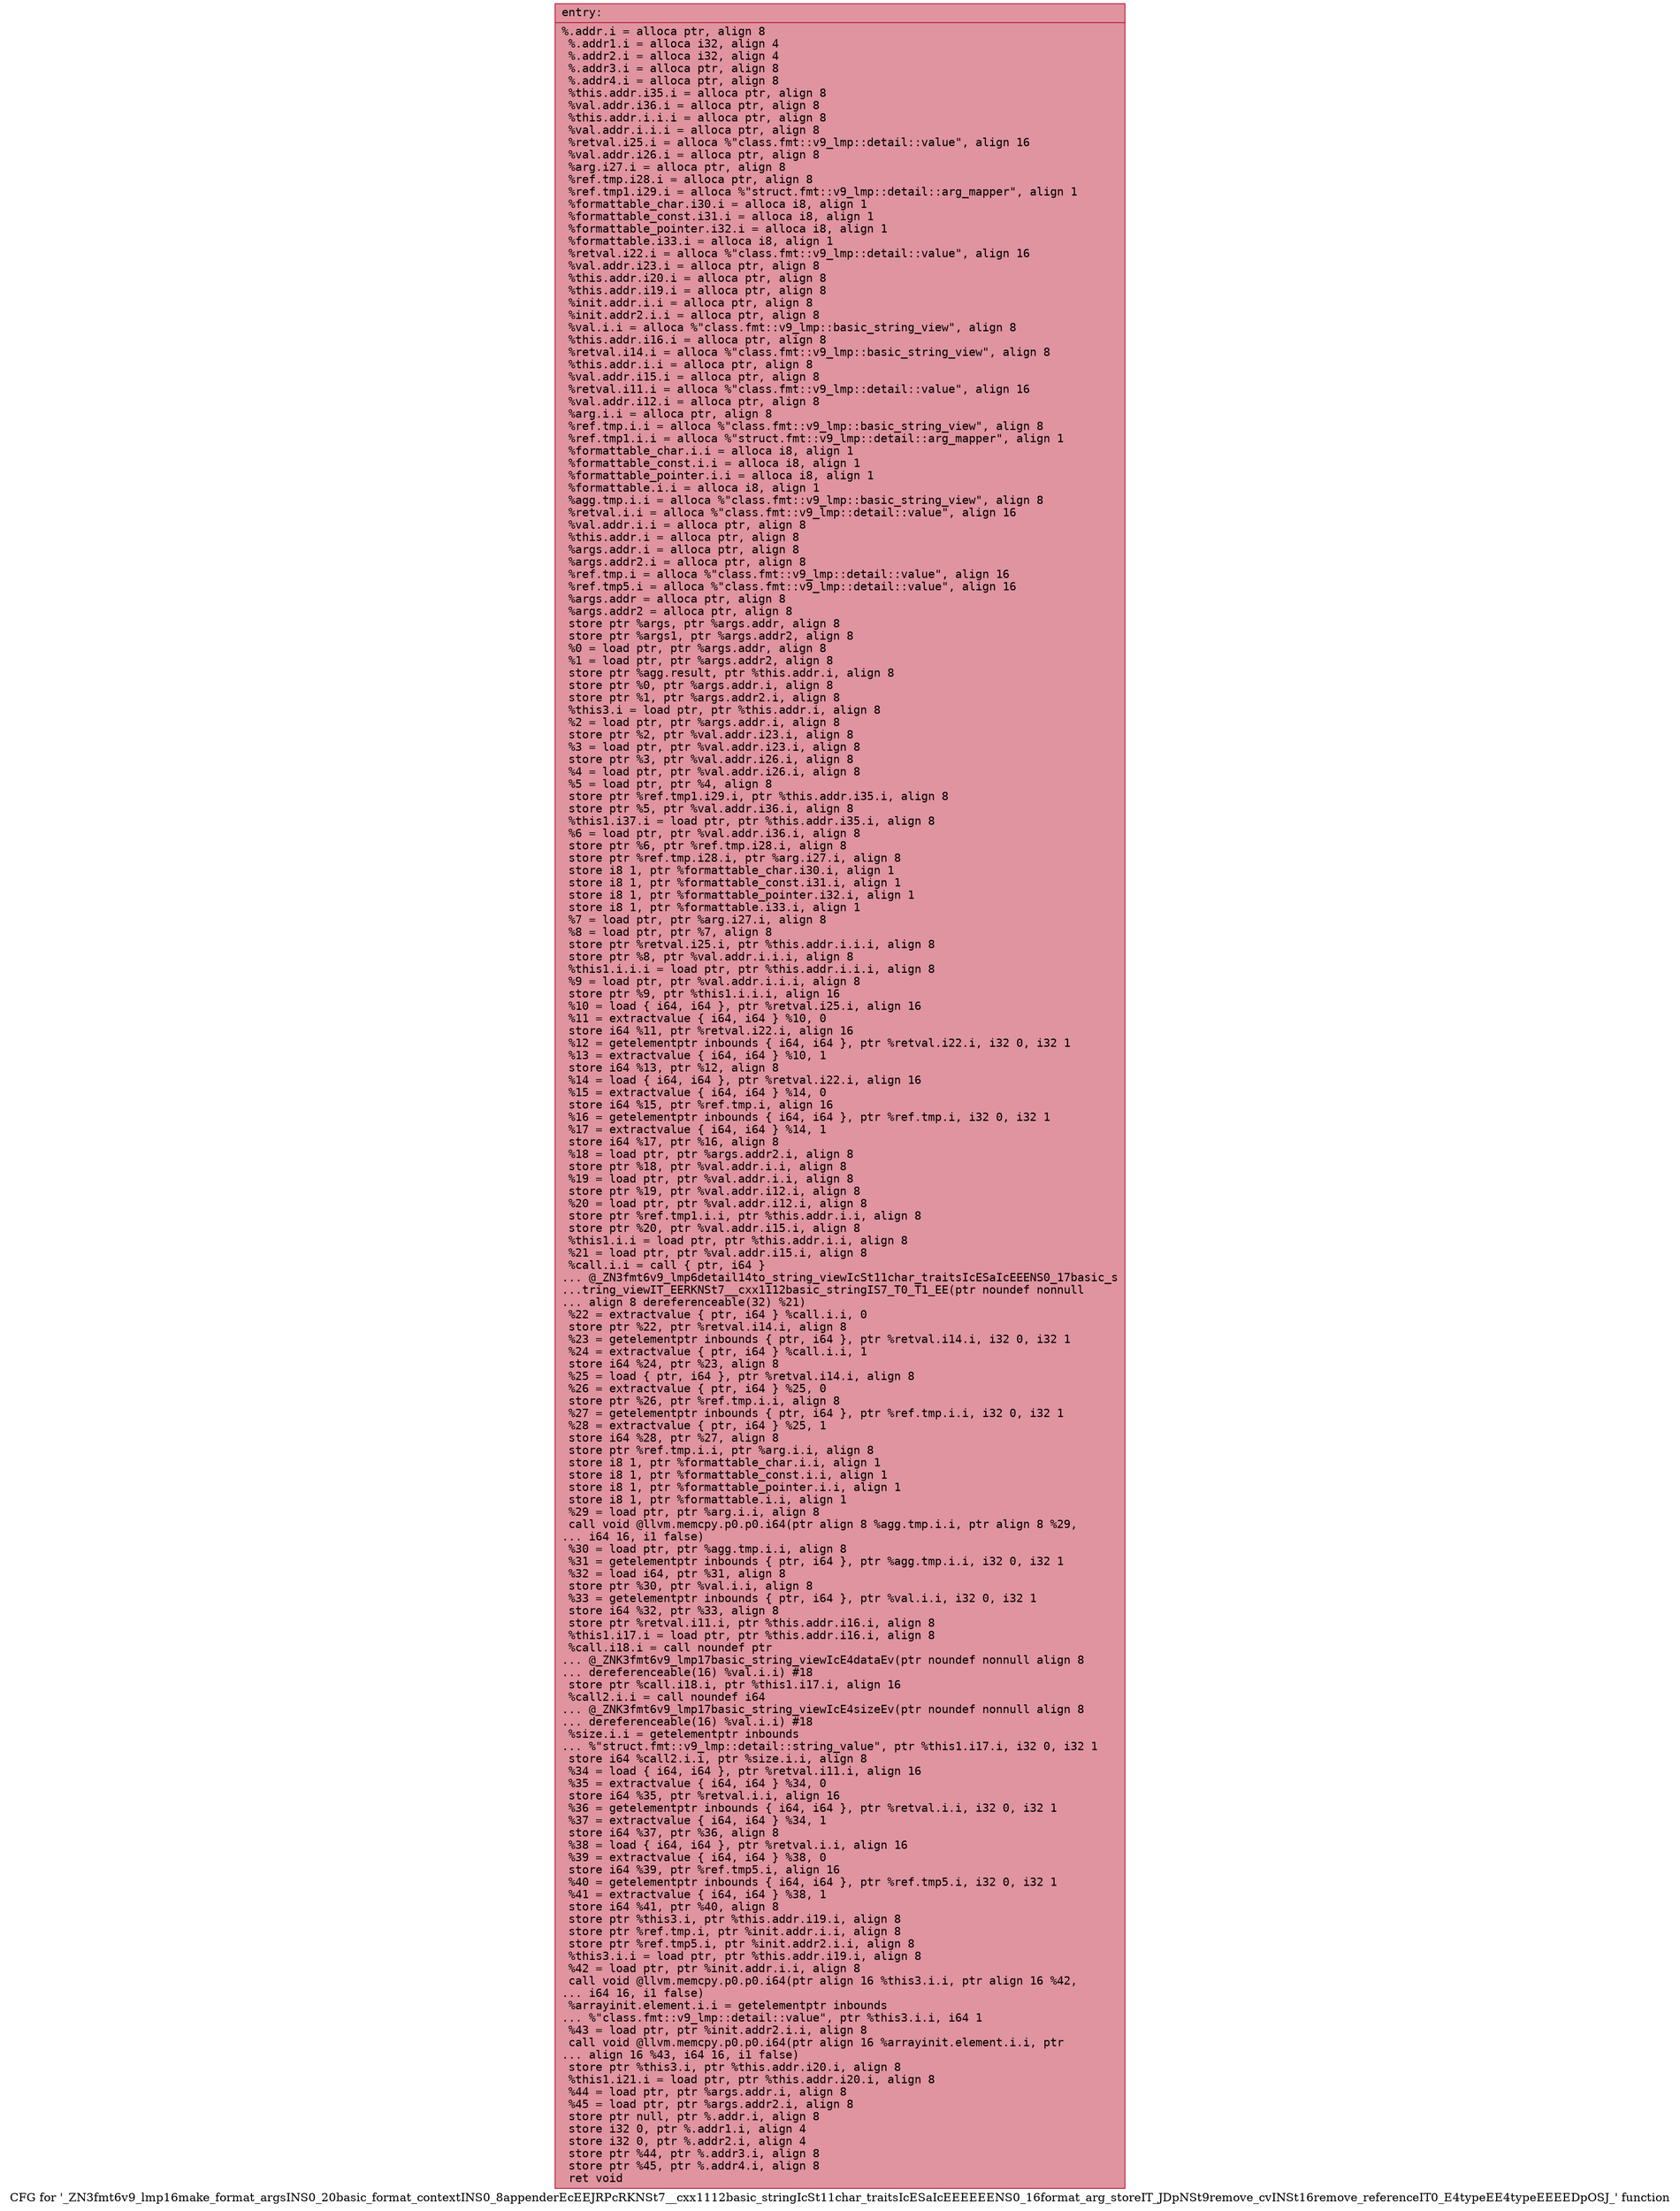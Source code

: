 digraph "CFG for '_ZN3fmt6v9_lmp16make_format_argsINS0_20basic_format_contextINS0_8appenderEcEEJRPcRKNSt7__cxx1112basic_stringIcSt11char_traitsIcESaIcEEEEEENS0_16format_arg_storeIT_JDpNSt9remove_cvINSt16remove_referenceIT0_E4typeEE4typeEEEEDpOSJ_' function" {
	label="CFG for '_ZN3fmt6v9_lmp16make_format_argsINS0_20basic_format_contextINS0_8appenderEcEEJRPcRKNSt7__cxx1112basic_stringIcSt11char_traitsIcESaIcEEEEEENS0_16format_arg_storeIT_JDpNSt9remove_cvINSt16remove_referenceIT0_E4typeEE4typeEEEEDpOSJ_' function";

	Node0x55841684f1d0 [shape=record,color="#b70d28ff", style=filled, fillcolor="#b70d2870" fontname="Courier",label="{entry:\l|  %.addr.i = alloca ptr, align 8\l  %.addr1.i = alloca i32, align 4\l  %.addr2.i = alloca i32, align 4\l  %.addr3.i = alloca ptr, align 8\l  %.addr4.i = alloca ptr, align 8\l  %this.addr.i35.i = alloca ptr, align 8\l  %val.addr.i36.i = alloca ptr, align 8\l  %this.addr.i.i.i = alloca ptr, align 8\l  %val.addr.i.i.i = alloca ptr, align 8\l  %retval.i25.i = alloca %\"class.fmt::v9_lmp::detail::value\", align 16\l  %val.addr.i26.i = alloca ptr, align 8\l  %arg.i27.i = alloca ptr, align 8\l  %ref.tmp.i28.i = alloca ptr, align 8\l  %ref.tmp1.i29.i = alloca %\"struct.fmt::v9_lmp::detail::arg_mapper\", align 1\l  %formattable_char.i30.i = alloca i8, align 1\l  %formattable_const.i31.i = alloca i8, align 1\l  %formattable_pointer.i32.i = alloca i8, align 1\l  %formattable.i33.i = alloca i8, align 1\l  %retval.i22.i = alloca %\"class.fmt::v9_lmp::detail::value\", align 16\l  %val.addr.i23.i = alloca ptr, align 8\l  %this.addr.i20.i = alloca ptr, align 8\l  %this.addr.i19.i = alloca ptr, align 8\l  %init.addr.i.i = alloca ptr, align 8\l  %init.addr2.i.i = alloca ptr, align 8\l  %val.i.i = alloca %\"class.fmt::v9_lmp::basic_string_view\", align 8\l  %this.addr.i16.i = alloca ptr, align 8\l  %retval.i14.i = alloca %\"class.fmt::v9_lmp::basic_string_view\", align 8\l  %this.addr.i.i = alloca ptr, align 8\l  %val.addr.i15.i = alloca ptr, align 8\l  %retval.i11.i = alloca %\"class.fmt::v9_lmp::detail::value\", align 16\l  %val.addr.i12.i = alloca ptr, align 8\l  %arg.i.i = alloca ptr, align 8\l  %ref.tmp.i.i = alloca %\"class.fmt::v9_lmp::basic_string_view\", align 8\l  %ref.tmp1.i.i = alloca %\"struct.fmt::v9_lmp::detail::arg_mapper\", align 1\l  %formattable_char.i.i = alloca i8, align 1\l  %formattable_const.i.i = alloca i8, align 1\l  %formattable_pointer.i.i = alloca i8, align 1\l  %formattable.i.i = alloca i8, align 1\l  %agg.tmp.i.i = alloca %\"class.fmt::v9_lmp::basic_string_view\", align 8\l  %retval.i.i = alloca %\"class.fmt::v9_lmp::detail::value\", align 16\l  %val.addr.i.i = alloca ptr, align 8\l  %this.addr.i = alloca ptr, align 8\l  %args.addr.i = alloca ptr, align 8\l  %args.addr2.i = alloca ptr, align 8\l  %ref.tmp.i = alloca %\"class.fmt::v9_lmp::detail::value\", align 16\l  %ref.tmp5.i = alloca %\"class.fmt::v9_lmp::detail::value\", align 16\l  %args.addr = alloca ptr, align 8\l  %args.addr2 = alloca ptr, align 8\l  store ptr %args, ptr %args.addr, align 8\l  store ptr %args1, ptr %args.addr2, align 8\l  %0 = load ptr, ptr %args.addr, align 8\l  %1 = load ptr, ptr %args.addr2, align 8\l  store ptr %agg.result, ptr %this.addr.i, align 8\l  store ptr %0, ptr %args.addr.i, align 8\l  store ptr %1, ptr %args.addr2.i, align 8\l  %this3.i = load ptr, ptr %this.addr.i, align 8\l  %2 = load ptr, ptr %args.addr.i, align 8\l  store ptr %2, ptr %val.addr.i23.i, align 8\l  %3 = load ptr, ptr %val.addr.i23.i, align 8\l  store ptr %3, ptr %val.addr.i26.i, align 8\l  %4 = load ptr, ptr %val.addr.i26.i, align 8\l  %5 = load ptr, ptr %4, align 8\l  store ptr %ref.tmp1.i29.i, ptr %this.addr.i35.i, align 8\l  store ptr %5, ptr %val.addr.i36.i, align 8\l  %this1.i37.i = load ptr, ptr %this.addr.i35.i, align 8\l  %6 = load ptr, ptr %val.addr.i36.i, align 8\l  store ptr %6, ptr %ref.tmp.i28.i, align 8\l  store ptr %ref.tmp.i28.i, ptr %arg.i27.i, align 8\l  store i8 1, ptr %formattable_char.i30.i, align 1\l  store i8 1, ptr %formattable_const.i31.i, align 1\l  store i8 1, ptr %formattable_pointer.i32.i, align 1\l  store i8 1, ptr %formattable.i33.i, align 1\l  %7 = load ptr, ptr %arg.i27.i, align 8\l  %8 = load ptr, ptr %7, align 8\l  store ptr %retval.i25.i, ptr %this.addr.i.i.i, align 8\l  store ptr %8, ptr %val.addr.i.i.i, align 8\l  %this1.i.i.i = load ptr, ptr %this.addr.i.i.i, align 8\l  %9 = load ptr, ptr %val.addr.i.i.i, align 8\l  store ptr %9, ptr %this1.i.i.i, align 16\l  %10 = load \{ i64, i64 \}, ptr %retval.i25.i, align 16\l  %11 = extractvalue \{ i64, i64 \} %10, 0\l  store i64 %11, ptr %retval.i22.i, align 16\l  %12 = getelementptr inbounds \{ i64, i64 \}, ptr %retval.i22.i, i32 0, i32 1\l  %13 = extractvalue \{ i64, i64 \} %10, 1\l  store i64 %13, ptr %12, align 8\l  %14 = load \{ i64, i64 \}, ptr %retval.i22.i, align 16\l  %15 = extractvalue \{ i64, i64 \} %14, 0\l  store i64 %15, ptr %ref.tmp.i, align 16\l  %16 = getelementptr inbounds \{ i64, i64 \}, ptr %ref.tmp.i, i32 0, i32 1\l  %17 = extractvalue \{ i64, i64 \} %14, 1\l  store i64 %17, ptr %16, align 8\l  %18 = load ptr, ptr %args.addr2.i, align 8\l  store ptr %18, ptr %val.addr.i.i, align 8\l  %19 = load ptr, ptr %val.addr.i.i, align 8\l  store ptr %19, ptr %val.addr.i12.i, align 8\l  %20 = load ptr, ptr %val.addr.i12.i, align 8\l  store ptr %ref.tmp1.i.i, ptr %this.addr.i.i, align 8\l  store ptr %20, ptr %val.addr.i15.i, align 8\l  %this1.i.i = load ptr, ptr %this.addr.i.i, align 8\l  %21 = load ptr, ptr %val.addr.i15.i, align 8\l  %call.i.i = call \{ ptr, i64 \}\l... @_ZN3fmt6v9_lmp6detail14to_string_viewIcSt11char_traitsIcESaIcEEENS0_17basic_s\l...tring_viewIT_EERKNSt7__cxx1112basic_stringIS7_T0_T1_EE(ptr noundef nonnull\l... align 8 dereferenceable(32) %21)\l  %22 = extractvalue \{ ptr, i64 \} %call.i.i, 0\l  store ptr %22, ptr %retval.i14.i, align 8\l  %23 = getelementptr inbounds \{ ptr, i64 \}, ptr %retval.i14.i, i32 0, i32 1\l  %24 = extractvalue \{ ptr, i64 \} %call.i.i, 1\l  store i64 %24, ptr %23, align 8\l  %25 = load \{ ptr, i64 \}, ptr %retval.i14.i, align 8\l  %26 = extractvalue \{ ptr, i64 \} %25, 0\l  store ptr %26, ptr %ref.tmp.i.i, align 8\l  %27 = getelementptr inbounds \{ ptr, i64 \}, ptr %ref.tmp.i.i, i32 0, i32 1\l  %28 = extractvalue \{ ptr, i64 \} %25, 1\l  store i64 %28, ptr %27, align 8\l  store ptr %ref.tmp.i.i, ptr %arg.i.i, align 8\l  store i8 1, ptr %formattable_char.i.i, align 1\l  store i8 1, ptr %formattable_const.i.i, align 1\l  store i8 1, ptr %formattable_pointer.i.i, align 1\l  store i8 1, ptr %formattable.i.i, align 1\l  %29 = load ptr, ptr %arg.i.i, align 8\l  call void @llvm.memcpy.p0.p0.i64(ptr align 8 %agg.tmp.i.i, ptr align 8 %29,\l... i64 16, i1 false)\l  %30 = load ptr, ptr %agg.tmp.i.i, align 8\l  %31 = getelementptr inbounds \{ ptr, i64 \}, ptr %agg.tmp.i.i, i32 0, i32 1\l  %32 = load i64, ptr %31, align 8\l  store ptr %30, ptr %val.i.i, align 8\l  %33 = getelementptr inbounds \{ ptr, i64 \}, ptr %val.i.i, i32 0, i32 1\l  store i64 %32, ptr %33, align 8\l  store ptr %retval.i11.i, ptr %this.addr.i16.i, align 8\l  %this1.i17.i = load ptr, ptr %this.addr.i16.i, align 8\l  %call.i18.i = call noundef ptr\l... @_ZNK3fmt6v9_lmp17basic_string_viewIcE4dataEv(ptr noundef nonnull align 8\l... dereferenceable(16) %val.i.i) #18\l  store ptr %call.i18.i, ptr %this1.i17.i, align 16\l  %call2.i.i = call noundef i64\l... @_ZNK3fmt6v9_lmp17basic_string_viewIcE4sizeEv(ptr noundef nonnull align 8\l... dereferenceable(16) %val.i.i) #18\l  %size.i.i = getelementptr inbounds\l... %\"struct.fmt::v9_lmp::detail::string_value\", ptr %this1.i17.i, i32 0, i32 1\l  store i64 %call2.i.i, ptr %size.i.i, align 8\l  %34 = load \{ i64, i64 \}, ptr %retval.i11.i, align 16\l  %35 = extractvalue \{ i64, i64 \} %34, 0\l  store i64 %35, ptr %retval.i.i, align 16\l  %36 = getelementptr inbounds \{ i64, i64 \}, ptr %retval.i.i, i32 0, i32 1\l  %37 = extractvalue \{ i64, i64 \} %34, 1\l  store i64 %37, ptr %36, align 8\l  %38 = load \{ i64, i64 \}, ptr %retval.i.i, align 16\l  %39 = extractvalue \{ i64, i64 \} %38, 0\l  store i64 %39, ptr %ref.tmp5.i, align 16\l  %40 = getelementptr inbounds \{ i64, i64 \}, ptr %ref.tmp5.i, i32 0, i32 1\l  %41 = extractvalue \{ i64, i64 \} %38, 1\l  store i64 %41, ptr %40, align 8\l  store ptr %this3.i, ptr %this.addr.i19.i, align 8\l  store ptr %ref.tmp.i, ptr %init.addr.i.i, align 8\l  store ptr %ref.tmp5.i, ptr %init.addr2.i.i, align 8\l  %this3.i.i = load ptr, ptr %this.addr.i19.i, align 8\l  %42 = load ptr, ptr %init.addr.i.i, align 8\l  call void @llvm.memcpy.p0.p0.i64(ptr align 16 %this3.i.i, ptr align 16 %42,\l... i64 16, i1 false)\l  %arrayinit.element.i.i = getelementptr inbounds\l... %\"class.fmt::v9_lmp::detail::value\", ptr %this3.i.i, i64 1\l  %43 = load ptr, ptr %init.addr2.i.i, align 8\l  call void @llvm.memcpy.p0.p0.i64(ptr align 16 %arrayinit.element.i.i, ptr\l... align 16 %43, i64 16, i1 false)\l  store ptr %this3.i, ptr %this.addr.i20.i, align 8\l  %this1.i21.i = load ptr, ptr %this.addr.i20.i, align 8\l  %44 = load ptr, ptr %args.addr.i, align 8\l  %45 = load ptr, ptr %args.addr2.i, align 8\l  store ptr null, ptr %.addr.i, align 8\l  store i32 0, ptr %.addr1.i, align 4\l  store i32 0, ptr %.addr2.i, align 4\l  store ptr %44, ptr %.addr3.i, align 8\l  store ptr %45, ptr %.addr4.i, align 8\l  ret void\l}"];
}
